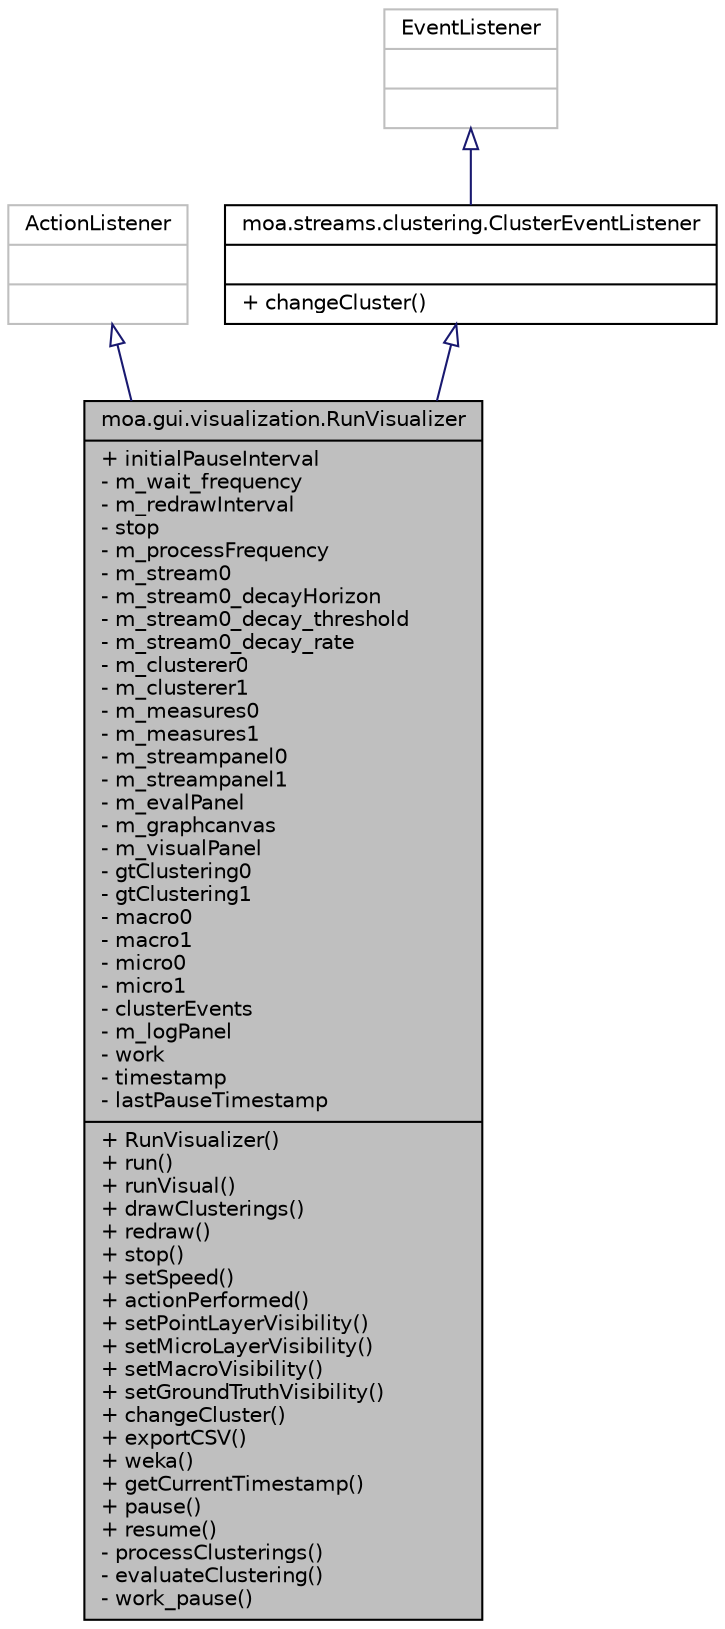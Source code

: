digraph G
{
  edge [fontname="Helvetica",fontsize="10",labelfontname="Helvetica",labelfontsize="10"];
  node [fontname="Helvetica",fontsize="10",shape=record];
  Node1 [label="{moa.gui.visualization.RunVisualizer\n|+ initialPauseInterval\l- m_wait_frequency\l- m_redrawInterval\l- stop\l- m_processFrequency\l- m_stream0\l- m_stream0_decayHorizon\l- m_stream0_decay_threshold\l- m_stream0_decay_rate\l- m_clusterer0\l- m_clusterer1\l- m_measures0\l- m_measures1\l- m_streampanel0\l- m_streampanel1\l- m_evalPanel\l- m_graphcanvas\l- m_visualPanel\l- gtClustering0\l- gtClustering1\l- macro0\l- macro1\l- micro0\l- micro1\l- clusterEvents\l- m_logPanel\l- work\l- timestamp\l- lastPauseTimestamp\l|+ RunVisualizer()\l+ run()\l+ runVisual()\l+ drawClusterings()\l+ redraw()\l+ stop()\l+ setSpeed()\l+ actionPerformed()\l+ setPointLayerVisibility()\l+ setMicroLayerVisibility()\l+ setMacroVisibility()\l+ setGroundTruthVisibility()\l+ changeCluster()\l+ exportCSV()\l+ weka()\l+ getCurrentTimestamp()\l+ pause()\l+ resume()\l- processClusterings()\l- evaluateClustering()\l- work_pause()\l}",height=0.2,width=0.4,color="black", fillcolor="grey75", style="filled" fontcolor="black"];
  Node2 -> Node1 [dir=back,color="midnightblue",fontsize="10",style="solid",arrowtail="empty",fontname="Helvetica"];
  Node2 [label="{ActionListener\n||}",height=0.2,width=0.4,color="grey75", fillcolor="white", style="filled"];
  Node3 -> Node1 [dir=back,color="midnightblue",fontsize="10",style="solid",arrowtail="empty",fontname="Helvetica"];
  Node3 [label="{moa.streams.clustering.ClusterEventListener\n||+ changeCluster()\l}",height=0.2,width=0.4,color="black", fillcolor="white", style="filled",URL="$interfacemoa_1_1streams_1_1clustering_1_1ClusterEventListener.html"];
  Node4 -> Node3 [dir=back,color="midnightblue",fontsize="10",style="solid",arrowtail="empty",fontname="Helvetica"];
  Node4 [label="{EventListener\n||}",height=0.2,width=0.4,color="grey75", fillcolor="white", style="filled"];
}
